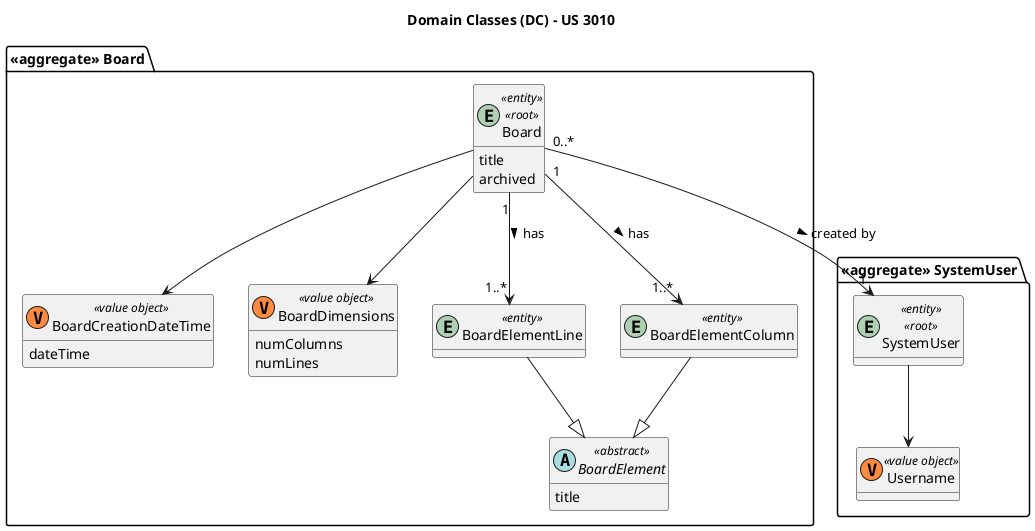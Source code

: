 @startuml
top to bottom direction

title Domain Classes (DC) - US 3010

hide methods
skinparam classAttributeIconSize 0

'SystemUser
package "<<aggregate>> SystemUser" {
    entity SystemUser <<entity>> <<root>> {}
    class Username <<(V, #FF8B40) value object>>
}

'Board
package "<<aggregate>> Board" {
    entity Board <<entity>> <<root>> {
        title
        archived
    }

    class BoardCreationDateTime <<(V, #FF8B40) value object>> {
        dateTime
    }

    class BoardDimensions <<(V, #FF8B40) value object>> {
        numColumns
        numLines
    }

    'BoardElement
    abstract BoardElement <<abstract>> {
        title
    }

    entity BoardElementLine <<entity>>
    entity BoardElementColumn <<entity>>
}

SystemUser --> Username

Board -down-> BoardDimensions
Board -down-> BoardCreationDateTime
Board "1" --> "1..*" BoardElementLine : has >
Board "1" --> "1..*" BoardElementColumn : has >
Board "0..*" --> "1" SystemUser : created by >

BoardElementLine -down-|> BoardElement
BoardElementColumn -down-|> BoardElement

@enduml